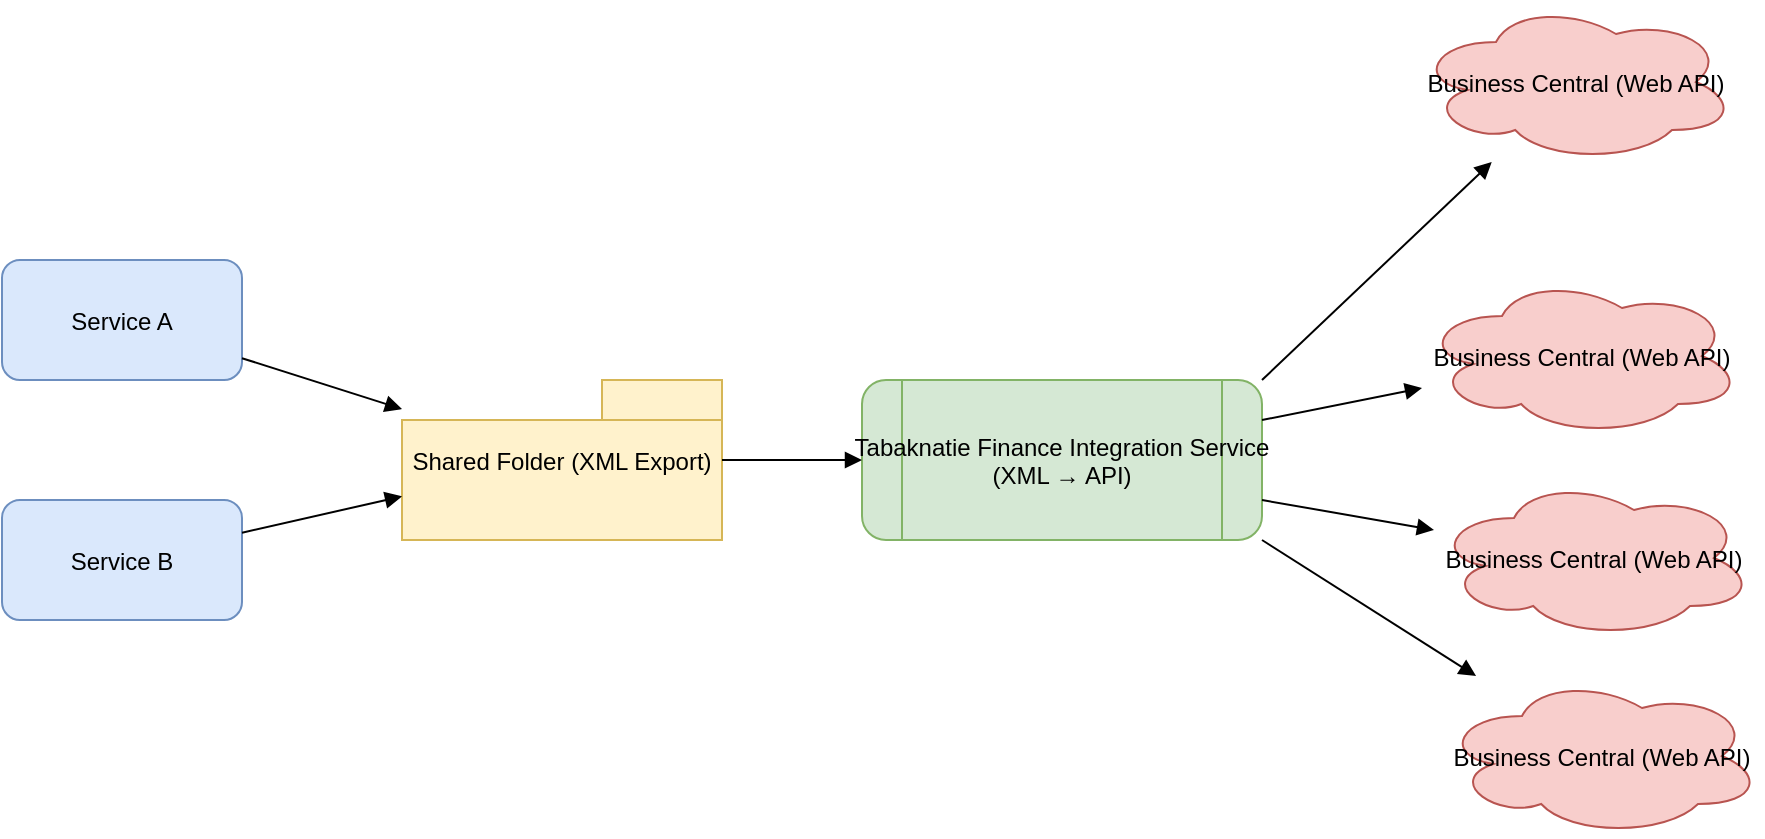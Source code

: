 <mxfile version="28.2.5">
  <diagram name="TabacNASI Finance Integration" id="VulDLNcueWlcYSBfgigG">
    <mxGraphModel dx="1320" dy="887" grid="0" gridSize="10" guides="1" tooltips="1" connect="1" arrows="1" fold="1" page="0" pageScale="1" pageWidth="827" pageHeight="1169" math="0" shadow="0">
      <root>
        <mxCell id="0" />
        <mxCell id="1" parent="0" />
        <mxCell id="F7kPG2DrNRmCEhY8G2Sz-1" value="Service A" style="shape=rectangle;rounded=1;fillColor=#dae8fc;strokeColor=#6c8ebf;" vertex="1" parent="1">
          <mxGeometry x="50" y="100" width="120" height="60" as="geometry" />
        </mxCell>
        <mxCell id="F7kPG2DrNRmCEhY8G2Sz-2" value="Service B" style="shape=rectangle;rounded=1;fillColor=#dae8fc;strokeColor=#6c8ebf;" vertex="1" parent="1">
          <mxGeometry x="50" y="220" width="120" height="60" as="geometry" />
        </mxCell>
        <mxCell id="F7kPG2DrNRmCEhY8G2Sz-3" value="Shared Folder (XML Export)" style="shape=folder;fillColor=#fff2cc;strokeColor=#d6b656;" vertex="1" parent="1">
          <mxGeometry x="250" y="160" width="160" height="80" as="geometry" />
        </mxCell>
        <mxCell id="F7kPG2DrNRmCEhY8G2Sz-4" style="endArrow=block;endFill=1;" edge="1" parent="1" source="F7kPG2DrNRmCEhY8G2Sz-1" target="F7kPG2DrNRmCEhY8G2Sz-3">
          <mxGeometry relative="1" as="geometry" />
        </mxCell>
        <mxCell id="F7kPG2DrNRmCEhY8G2Sz-5" style="endArrow=block;endFill=1;" edge="1" parent="1" source="F7kPG2DrNRmCEhY8G2Sz-2" target="F7kPG2DrNRmCEhY8G2Sz-3">
          <mxGeometry relative="1" as="geometry" />
        </mxCell>
        <mxCell id="F7kPG2DrNRmCEhY8G2Sz-6" value="Tabaknatie Finance Integration Service&#xa;(XML → API)" style="shape=process;rounded=1;fillColor=#d5e8d4;strokeColor=#82b366;" vertex="1" parent="1">
          <mxGeometry x="480" y="160" width="200" height="80" as="geometry" />
        </mxCell>
        <mxCell id="F7kPG2DrNRmCEhY8G2Sz-7" style="endArrow=block;endFill=1;" edge="1" parent="1" source="F7kPG2DrNRmCEhY8G2Sz-3" target="F7kPG2DrNRmCEhY8G2Sz-6">
          <mxGeometry relative="1" as="geometry" />
        </mxCell>
        <mxCell id="F7kPG2DrNRmCEhY8G2Sz-8" value="Business Central (Web API)" style="shape=cloud;fillColor=#f8cecc;strokeColor=#b85450;" vertex="1" parent="1">
          <mxGeometry x="757" y="-29" width="160" height="80" as="geometry" />
        </mxCell>
        <mxCell id="F7kPG2DrNRmCEhY8G2Sz-9" style="endArrow=block;endFill=1;exitX=1;exitY=0;exitDx=0;exitDy=0;" edge="1" parent="1" source="F7kPG2DrNRmCEhY8G2Sz-6" target="F7kPG2DrNRmCEhY8G2Sz-8">
          <mxGeometry relative="1" as="geometry" />
        </mxCell>
        <mxCell id="F7kPG2DrNRmCEhY8G2Sz-10" value="Business Central (Web API)" style="shape=cloud;fillColor=#f8cecc;strokeColor=#b85450;" vertex="1" parent="1">
          <mxGeometry x="760" y="108" width="160" height="80" as="geometry" />
        </mxCell>
        <mxCell id="F7kPG2DrNRmCEhY8G2Sz-11" style="endArrow=block;endFill=1;exitX=1;exitY=0.25;exitDx=0;exitDy=0;" edge="1" parent="1" target="F7kPG2DrNRmCEhY8G2Sz-10" source="F7kPG2DrNRmCEhY8G2Sz-6">
          <mxGeometry relative="1" as="geometry">
            <mxPoint x="811" y="341" as="sourcePoint" />
          </mxGeometry>
        </mxCell>
        <mxCell id="F7kPG2DrNRmCEhY8G2Sz-12" value="Business Central (Web API)" style="shape=cloud;fillColor=#f8cecc;strokeColor=#b85450;" vertex="1" parent="1">
          <mxGeometry x="766" y="209" width="160" height="80" as="geometry" />
        </mxCell>
        <mxCell id="F7kPG2DrNRmCEhY8G2Sz-13" style="endArrow=block;endFill=1;exitX=1;exitY=0.75;exitDx=0;exitDy=0;" edge="1" parent="1" target="F7kPG2DrNRmCEhY8G2Sz-12" source="F7kPG2DrNRmCEhY8G2Sz-6">
          <mxGeometry relative="1" as="geometry">
            <mxPoint x="643" y="398" as="sourcePoint" />
          </mxGeometry>
        </mxCell>
        <mxCell id="F7kPG2DrNRmCEhY8G2Sz-14" value="Business Central (Web API)" style="shape=cloud;fillColor=#f8cecc;strokeColor=#b85450;" vertex="1" parent="1">
          <mxGeometry x="770" y="308" width="160" height="80" as="geometry" />
        </mxCell>
        <mxCell id="F7kPG2DrNRmCEhY8G2Sz-15" style="endArrow=block;endFill=1;exitX=1;exitY=1;exitDx=0;exitDy=0;" edge="1" parent="1" target="F7kPG2DrNRmCEhY8G2Sz-14" source="F7kPG2DrNRmCEhY8G2Sz-6">
          <mxGeometry relative="1" as="geometry">
            <mxPoint x="647" y="497" as="sourcePoint" />
          </mxGeometry>
        </mxCell>
      </root>
    </mxGraphModel>
  </diagram>
</mxfile>
